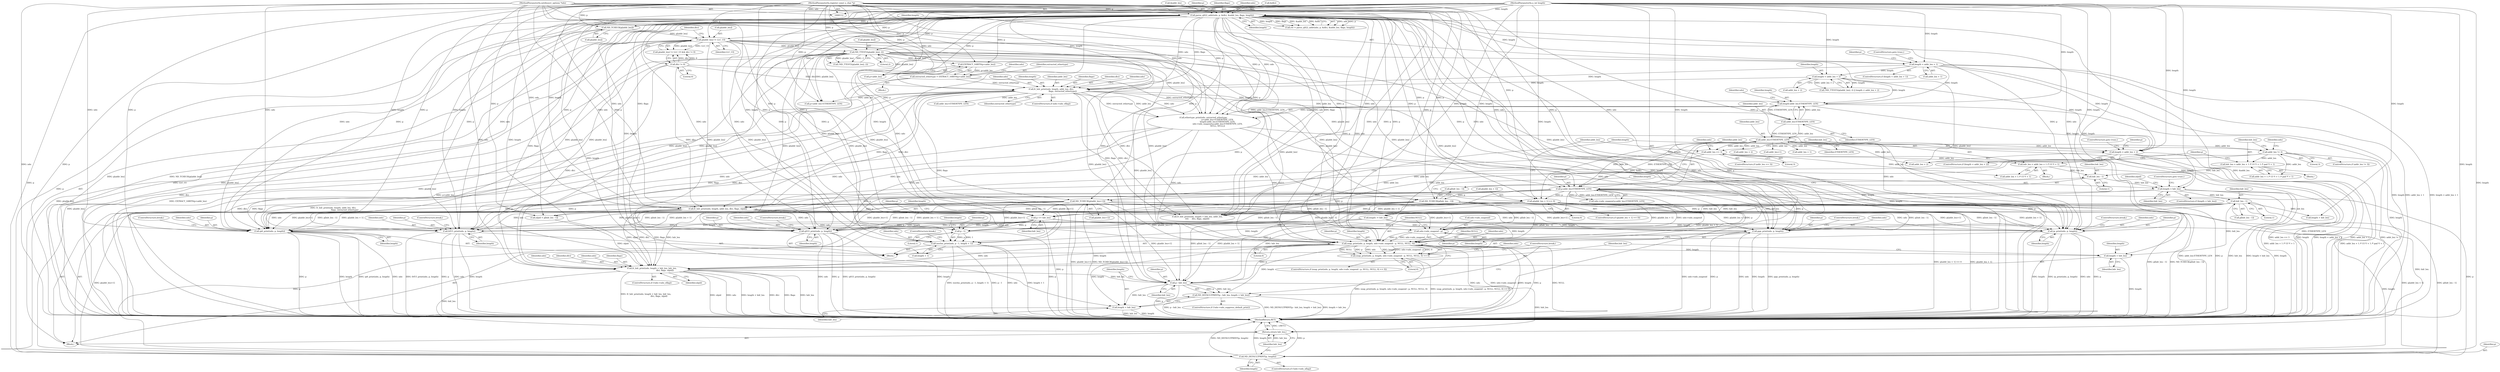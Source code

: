 digraph "0_tcpdump_1dcd10aceabbc03bf571ea32b892c522cbe923de_2@pointer" {
"1000340" [label="(Call,p += hdr_len)"];
"1000326" [label="(Call,hdr_len - 1)"];
"1000318" [label="(Call,length < hdr_len)"];
"1000262" [label="(Call,length < addr_len + 2)"];
"1000225" [label="(Call,length-addr_len-ETHERTYPE_LEN)"];
"1000208" [label="(Call,fr_hdr_print(ndo, length, addr_len, dlci,\n                                    flags, extracted_ethertype))"];
"1000126" [label="(Call,parse_q922_addr(ndo, p, &dlci, &addr_len, flags, length))"];
"1000113" [label="(MethodParameterIn,netdissect_options *ndo)"];
"1000114" [label="(MethodParameterIn,register const u_char *p)"];
"1000115" [label="(MethodParameterIn,u_int length)"];
"1000157" [label="(Call,length < addr_len + 1)"];
"1000182" [label="(Call,length < addr_len + 2)"];
"1000170" [label="(Call,dlci != 0)"];
"1000198" [label="(Call,extracted_ethertype = EXTRACT_16BITS(p+addr_len))"];
"1000200" [label="(Call,EXTRACT_16BITS(p+addr_len))"];
"1000177" [label="(Call,ND_TTEST2(p[addr_len], 2))"];
"1000165" [label="(Call,p[addr_len] != LLC_UI)"];
"1000152" [label="(Call,ND_TCHECK(p[addr_len]))"];
"1000227" [label="(Call,addr_len-ETHERTYPE_LEN)"];
"1000236" [label="(Call,addr_len-ETHERTYPE_LEN)"];
"1000314" [label="(Call,hdr_len - 1)"];
"1000285" [label="(Call,hdr_len = addr_len + 1 /* UI */ + 1 /* pad */ + 1)"];
"1000278" [label="(Call,addr_len != 3)"];
"1000304" [label="(Call,hdr_len = addr_len + 1 /* UI */ + 1)"];
"1000297" [label="(Call,addr_len == 3)"];
"1000234" [label="(Call,p-addr_len-ETHERTYPE_LEN)"];
"1000269" [label="(Call,p[addr_len + 1] == 0)"];
"1000255" [label="(Call,ND_TCHECK(p[addr_len+1]))"];
"1000311" [label="(Call,ND_TCHECK(p[hdr_len - 1]))"];
"1000350" [label="(Call,ip_print(ndo, p, length))"];
"1000356" [label="(Call,ip6_print(ndo, p, length))"];
"1000366" [label="(Call,p - 1)"];
"1000364" [label="(Call,isoclns_print(ndo, p - 1, length + 1))"];
"1000380" [label="(Call,ndo->ndo_snapend - p)"];
"1000376" [label="(Call,snap_print(ndo, p, length, ndo->ndo_snapend - p, NULL, NULL, 0))"];
"1000375" [label="(Call,snap_print(ndo, p, length, ndo->ndo_snapend - p, NULL, NULL, 0) == 0)"];
"1000395" [label="(Call,fr_hdr_print(ndo, length + hdr_len, hdr_len,\n                                         dlci, flags, nlpid))"];
"1000410" [label="(Call,p - hdr_len)"];
"1000409" [label="(Call,ND_DEFAULTPRINT(p - hdr_len, length + hdr_len))"];
"1000413" [label="(Call,length + hdr_len)"];
"1000458" [label="(Return,return hdr_len;)"];
"1000397" [label="(Call,length + hdr_len)"];
"1000418" [label="(Call,q933_print(ndo, p, length))"];
"1000424" [label="(Call,frf15_print(ndo, p, length))"];
"1000430" [label="(Call,ppp_print(ndo, p, length))"];
"1000455" [label="(Call,ND_DEFAULTPRINT(p, length))"];
"1000369" [label="(Call,length + 1)"];
"1000353" [label="(Identifier,length)"];
"1000400" [label="(Identifier,hdr_len)"];
"1000115" [label="(MethodParameterIn,u_int length)"];
"1000305" [label="(Identifier,hdr_len)"];
"1000420" [label="(Identifier,p)"];
"1000350" [label="(Call,ip_print(ndo, p, length))"];
"1000261" [label="(ControlStructure,if (length < addr_len + 2))"];
"1000458" [label="(Return,return hdr_len;)"];
"1000267" [label="(ControlStructure,goto trunc;)"];
"1000200" [label="(Call,EXTRACT_16BITS(p+addr_len))"];
"1000433" [label="(Identifier,length)"];
"1000164" [label="(Call,p[addr_len] != LLC_UI && dlci != 0)"];
"1000397" [label="(Call,length + hdr_len)"];
"1000278" [label="(Call,addr_len != 3)"];
"1000222" [label="(Call,addr_len+ETHERTYPE_LEN)"];
"1000166" [label="(Call,p[addr_len])"];
"1000354" [label="(ControlStructure,break;)"];
"1000324" [label="(Call,p[hdr_len - 1])"];
"1000432" [label="(Identifier,p)"];
"1000315" [label="(Identifier,hdr_len)"];
"1000214" [label="(Identifier,extracted_ethertype)"];
"1000457" [label="(Identifier,length)"];
"1000398" [label="(Identifier,length)"];
"1000270" [label="(Call,p[addr_len + 1])"];
"1000220" [label="(Call,p+addr_len+ETHERTYPE_LEN)"];
"1000328" [label="(Literal,1)"];
"1000176" [label="(Call,!ND_TTEST2(p[addr_len], 2))"];
"1000314" [label="(Call,hdr_len - 1)"];
"1000386" [label="(Identifier,NULL)"];
"1000322" [label="(Call,nlpid = p[hdr_len - 1])"];
"1000279" [label="(Identifier,addr_len)"];
"1000114" [label="(MethodParameterIn,register const u_char *p)"];
"1000318" [label="(Call,length < hdr_len)"];
"1000236" [label="(Call,addr_len-ETHERTYPE_LEN)"];
"1000342" [label="(Identifier,hdr_len)"];
"1000312" [label="(Call,p[hdr_len - 1])"];
"1000252" [label="(Call,addr_len + 2)"];
"1000268" [label="(ControlStructure,if (p[addr_len + 1] == 0))"];
"1000456" [label="(Identifier,p)"];
"1000341" [label="(Identifier,p)"];
"1000113" [label="(MethodParameterIn,netdissect_options *ndo)"];
"1000377" [label="(Identifier,ndo)"];
"1000129" [label="(Call,&dlci)"];
"1000404" [label="(ControlStructure,if (!ndo->ndo_suppress_default_print))"];
"1000419" [label="(Identifier,ndo)"];
"1000441" [label="(Call,fr_hdr_print(ndo, length + hdr_len, addr_len,\n\t\t\t\t     dlci, flags, nlpid))"];
"1000365" [label="(Identifier,ndo)"];
"1000390" [label="(ControlStructure,if (!ndo->ndo_eflag))"];
"1000198" [label="(Call,extracted_ethertype = EXTRACT_16BITS(p+addr_len))"];
"1000427" [label="(Identifier,length)"];
"1000197" [label="(Block,)"];
"1000421" [label="(Identifier,length)"];
"1000152" [label="(Call,ND_TCHECK(p[addr_len]))"];
"1000258" [label="(Call,addr_len+1)"];
"1000228" [label="(Identifier,addr_len)"];
"1000182" [label="(Call,length < addr_len + 2)"];
"1000272" [label="(Call,addr_len + 1)"];
"1000384" [label="(Identifier,p)"];
"1000156" [label="(ControlStructure,if (length < addr_len + 1))"];
"1000410" [label="(Call,p - hdr_len)"];
"1000212" [label="(Identifier,dlci)"];
"1000316" [label="(Literal,1)"];
"1000165" [label="(Call,p[addr_len] != LLC_UI)"];
"1000311" [label="(Call,ND_TCHECK(p[hdr_len - 1]))"];
"1000297" [label="(Call,addr_len == 3)"];
"1000455" [label="(Call,ND_DEFAULTPRINT(p, length))"];
"1000218" [label="(Identifier,ndo)"];
"1000296" [label="(ControlStructure,if (addr_len == 3))"];
"1000416" [label="(ControlStructure,break;)"];
"1000393" [label="(Identifier,ndo)"];
"1000285" [label="(Call,hdr_len = addr_len + 1 /* UI */ + 1 /* pad */ + 1)"];
"1000226" [label="(Identifier,length)"];
"1000401" [label="(Identifier,dlci)"];
"1000430" [label="(Call,ppp_print(ndo, p, length))"];
"1000372" [label="(ControlStructure,break;)"];
"1000159" [label="(Call,addr_len + 1)"];
"1000283" [label="(Identifier,ndo)"];
"1000162" [label="(ControlStructure,goto trunc;)"];
"1000225" [label="(Call,length-addr_len-ETHERTYPE_LEN)"];
"1000412" [label="(Identifier,hdr_len)"];
"1000450" [label="(ControlStructure,if (!ndo->ndo_xflag))"];
"1000422" [label="(ControlStructure,break;)"];
"1000344" [label="(Identifier,length)"];
"1000415" [label="(Identifier,hdr_len)"];
"1000175" [label="(Call,!ND_TTEST2(p[addr_len], 2) || length < addr_len + 2)"];
"1000388" [label="(Literal,0)"];
"1000295" [label="(Block,)"];
"1000409" [label="(Call,ND_DEFAULTPRINT(p - hdr_len, length + hdr_len))"];
"1000381" [label="(Call,ndo->ndo_snapend)"];
"1000262" [label="(Call,length < addr_len + 2)"];
"1000229" [label="(Identifier,ETHERTYPE_LEN)"];
"1000177" [label="(Call,ND_TTEST2(p[addr_len], 2))"];
"1000396" [label="(Identifier,ndo)"];
"1000343" [label="(Call,length -= hdr_len)"];
"1000217" [label="(Call,ethertype_print(ndo, extracted_ethertype,\n                                            p+addr_len+ETHERTYPE_LEN,\n                                            length-addr_len-ETHERTYPE_LEN,\n                                            ndo->ndo_snapend-p-addr_len-ETHERTYPE_LEN,\n                                            NULL, NULL))"];
"1000425" [label="(Identifier,ndo)"];
"1000302" [label="(Identifier,ndo)"];
"1000320" [label="(Identifier,hdr_len)"];
"1000366" [label="(Call,p - 1)"];
"1000238" [label="(Identifier,ETHERTYPE_LEN)"];
"1000370" [label="(Identifier,length)"];
"1000277" [label="(ControlStructure,if (addr_len != 3))"];
"1000157" [label="(Call,length < addr_len + 1)"];
"1000171" [label="(Identifier,dlci)"];
"1000426" [label="(Identifier,p)"];
"1000304" [label="(Call,hdr_len = addr_len + 1 /* UI */ + 1)"];
"1000131" [label="(Call,&addr_len)"];
"1000230" [label="(Call,ndo->ndo_snapend-p-addr_len-ETHERTYPE_LEN)"];
"1000169" [label="(Identifier,LLC_UI)"];
"1000276" [label="(Block,)"];
"1000227" [label="(Call,addr_len-ETHERTYPE_LEN)"];
"1000411" [label="(Identifier,p)"];
"1000313" [label="(Identifier,p)"];
"1000306" [label="(Call,addr_len + 1 /* UI */ + 1)"];
"1000134" [label="(Identifier,length)"];
"1000348" [label="(Block,)"];
"1000209" [label="(Identifier,ndo)"];
"1000201" [label="(Call,p+addr_len)"];
"1000204" [label="(ControlStructure,if (ndo->ndo_eflag))"];
"1000323" [label="(Identifier,nlpid)"];
"1000368" [label="(Literal,1)"];
"1000327" [label="(Identifier,hdr_len)"];
"1000206" [label="(Identifier,ndo)"];
"1000375" [label="(Call,snap_print(ndo, p, length, ndo->ndo_snapend - p, NULL, NULL, 0) == 0)"];
"1000359" [label="(Identifier,length)"];
"1000255" [label="(Call,ND_TCHECK(p[addr_len+1]))"];
"1000184" [label="(Call,addr_len + 2)"];
"1000360" [label="(ControlStructure,break;)"];
"1000378" [label="(Identifier,p)"];
"1000395" [label="(Call,fr_hdr_print(ndo, length + hdr_len, hdr_len,\n                                         dlci, flags, nlpid))"];
"1000403" [label="(Identifier,nlpid)"];
"1000167" [label="(Identifier,p)"];
"1000351" [label="(Identifier,ndo)"];
"1000271" [label="(Identifier,p)"];
"1000364" [label="(Call,isoclns_print(ndo, p - 1, length + 1))"];
"1000269" [label="(Call,p[addr_len + 1] == 0)"];
"1000467" [label="(MethodReturn,RET)"];
"1000385" [label="(Identifier,NULL)"];
"1000124" [label="(Call,ret = parse_q922_addr(ndo, p, &dlci, &addr_len, flags, length))"];
"1000232" [label="(Identifier,ndo)"];
"1000428" [label="(ControlStructure,break;)"];
"1000158" [label="(Identifier,length)"];
"1000210" [label="(Identifier,length)"];
"1000434" [label="(ControlStructure,break;)"];
"1000235" [label="(Identifier,p)"];
"1000321" [label="(ControlStructure,goto trunc;)"];
"1000402" [label="(Identifier,flags)"];
"1000333" [label="(Call,fr_hdr_print(ndo, length, addr_len, dlci, flags, nlpid))"];
"1000459" [label="(Identifier,hdr_len)"];
"1000199" [label="(Identifier,extracted_ethertype)"];
"1000399" [label="(Identifier,hdr_len)"];
"1000286" [label="(Identifier,hdr_len)"];
"1000319" [label="(Identifier,length)"];
"1000387" [label="(Literal,0)"];
"1000326" [label="(Call,hdr_len - 1)"];
"1000424" [label="(Call,frf15_print(ndo, p, length))"];
"1000357" [label="(Identifier,ndo)"];
"1000211" [label="(Identifier,addr_len)"];
"1000418" [label="(Call,q933_print(ndo, p, length))"];
"1000367" [label="(Identifier,p)"];
"1000352" [label="(Identifier,p)"];
"1000374" [label="(ControlStructure,if (snap_print(ndo, p, length, ndo->ndo_snapend - p, NULL, NULL, 0) == 0))"];
"1000263" [label="(Identifier,length)"];
"1000178" [label="(Call,p[addr_len])"];
"1000376" [label="(Call,snap_print(ndo, p, length, ndo->ndo_snapend - p, NULL, NULL, 0))"];
"1000298" [label="(Identifier,addr_len)"];
"1000443" [label="(Call,length + hdr_len)"];
"1000299" [label="(Literal,3)"];
"1000413" [label="(Call,length + hdr_len)"];
"1000275" [label="(Literal,0)"];
"1000116" [label="(Block,)"];
"1000280" [label="(Literal,3)"];
"1000317" [label="(ControlStructure,if (length < hdr_len))"];
"1000128" [label="(Identifier,p)"];
"1000170" [label="(Call,dlci != 0)"];
"1000133" [label="(Identifier,flags)"];
"1000379" [label="(Identifier,length)"];
"1000126" [label="(Call,parse_q922_addr(ndo, p, &dlci, &addr_len, flags, length))"];
"1000208" [label="(Call,fr_hdr_print(ndo, length, addr_len, dlci,\n                                    flags, extracted_ethertype))"];
"1000153" [label="(Call,p[addr_len])"];
"1000340" [label="(Call,p += hdr_len)"];
"1000414" [label="(Identifier,length)"];
"1000358" [label="(Identifier,p)"];
"1000183" [label="(Identifier,length)"];
"1000380" [label="(Call,ndo->ndo_snapend - p)"];
"1000234" [label="(Call,p-addr_len-ETHERTYPE_LEN)"];
"1000287" [label="(Call,addr_len + 1 /* UI */ + 1 /* pad */ + 1)"];
"1000237" [label="(Identifier,addr_len)"];
"1000407" [label="(Identifier,ndo)"];
"1000213" [label="(Identifier,flags)"];
"1000181" [label="(Literal,2)"];
"1000431" [label="(Identifier,ndo)"];
"1000264" [label="(Call,addr_len + 2)"];
"1000256" [label="(Call,p[addr_len+1])"];
"1000356" [label="(Call,ip6_print(ndo, p, length))"];
"1000127" [label="(Identifier,ndo)"];
"1000172" [label="(Literal,0)"];
"1000340" -> "1000116"  [label="AST: "];
"1000340" -> "1000342"  [label="CFG: "];
"1000341" -> "1000340"  [label="AST: "];
"1000342" -> "1000340"  [label="AST: "];
"1000344" -> "1000340"  [label="CFG: "];
"1000340" -> "1000467"  [label="DDG: p"];
"1000326" -> "1000340"  [label="DDG: hdr_len"];
"1000177" -> "1000340"  [label="DDG: p[addr_len]"];
"1000234" -> "1000340"  [label="DDG: p"];
"1000165" -> "1000340"  [label="DDG: p[addr_len]"];
"1000269" -> "1000340"  [label="DDG: p[addr_len + 1]"];
"1000126" -> "1000340"  [label="DDG: p"];
"1000255" -> "1000340"  [label="DDG: p[addr_len+1]"];
"1000114" -> "1000340"  [label="DDG: p"];
"1000311" -> "1000340"  [label="DDG: p[hdr_len - 1]"];
"1000340" -> "1000350"  [label="DDG: p"];
"1000340" -> "1000356"  [label="DDG: p"];
"1000340" -> "1000366"  [label="DDG: p"];
"1000340" -> "1000380"  [label="DDG: p"];
"1000340" -> "1000418"  [label="DDG: p"];
"1000340" -> "1000424"  [label="DDG: p"];
"1000340" -> "1000430"  [label="DDG: p"];
"1000340" -> "1000455"  [label="DDG: p"];
"1000326" -> "1000324"  [label="AST: "];
"1000326" -> "1000328"  [label="CFG: "];
"1000327" -> "1000326"  [label="AST: "];
"1000328" -> "1000326"  [label="AST: "];
"1000324" -> "1000326"  [label="CFG: "];
"1000318" -> "1000326"  [label="DDG: hdr_len"];
"1000326" -> "1000343"  [label="DDG: hdr_len"];
"1000326" -> "1000395"  [label="DDG: hdr_len"];
"1000326" -> "1000397"  [label="DDG: hdr_len"];
"1000326" -> "1000410"  [label="DDG: hdr_len"];
"1000326" -> "1000441"  [label="DDG: hdr_len"];
"1000326" -> "1000443"  [label="DDG: hdr_len"];
"1000326" -> "1000458"  [label="DDG: hdr_len"];
"1000318" -> "1000317"  [label="AST: "];
"1000318" -> "1000320"  [label="CFG: "];
"1000319" -> "1000318"  [label="AST: "];
"1000320" -> "1000318"  [label="AST: "];
"1000321" -> "1000318"  [label="CFG: "];
"1000323" -> "1000318"  [label="CFG: "];
"1000318" -> "1000467"  [label="DDG: length < hdr_len"];
"1000318" -> "1000467"  [label="DDG: length"];
"1000318" -> "1000467"  [label="DDG: hdr_len"];
"1000262" -> "1000318"  [label="DDG: length"];
"1000115" -> "1000318"  [label="DDG: length"];
"1000314" -> "1000318"  [label="DDG: hdr_len"];
"1000318" -> "1000333"  [label="DDG: length"];
"1000318" -> "1000343"  [label="DDG: length"];
"1000262" -> "1000261"  [label="AST: "];
"1000262" -> "1000264"  [label="CFG: "];
"1000263" -> "1000262"  [label="AST: "];
"1000264" -> "1000262"  [label="AST: "];
"1000267" -> "1000262"  [label="CFG: "];
"1000271" -> "1000262"  [label="CFG: "];
"1000262" -> "1000467"  [label="DDG: addr_len + 2"];
"1000262" -> "1000467"  [label="DDG: length"];
"1000262" -> "1000467"  [label="DDG: length < addr_len + 2"];
"1000225" -> "1000262"  [label="DDG: length"];
"1000157" -> "1000262"  [label="DDG: length"];
"1000182" -> "1000262"  [label="DDG: length"];
"1000115" -> "1000262"  [label="DDG: length"];
"1000236" -> "1000262"  [label="DDG: addr_len"];
"1000225" -> "1000217"  [label="AST: "];
"1000225" -> "1000227"  [label="CFG: "];
"1000226" -> "1000225"  [label="AST: "];
"1000227" -> "1000225"  [label="AST: "];
"1000232" -> "1000225"  [label="CFG: "];
"1000225" -> "1000467"  [label="DDG: length"];
"1000225" -> "1000217"  [label="DDG: length"];
"1000225" -> "1000217"  [label="DDG: addr_len-ETHERTYPE_LEN"];
"1000208" -> "1000225"  [label="DDG: length"];
"1000157" -> "1000225"  [label="DDG: length"];
"1000182" -> "1000225"  [label="DDG: length"];
"1000115" -> "1000225"  [label="DDG: length"];
"1000227" -> "1000225"  [label="DDG: addr_len"];
"1000227" -> "1000225"  [label="DDG: ETHERTYPE_LEN"];
"1000208" -> "1000204"  [label="AST: "];
"1000208" -> "1000214"  [label="CFG: "];
"1000209" -> "1000208"  [label="AST: "];
"1000210" -> "1000208"  [label="AST: "];
"1000211" -> "1000208"  [label="AST: "];
"1000212" -> "1000208"  [label="AST: "];
"1000213" -> "1000208"  [label="AST: "];
"1000214" -> "1000208"  [label="AST: "];
"1000218" -> "1000208"  [label="CFG: "];
"1000208" -> "1000467"  [label="DDG: fr_hdr_print(ndo, length, addr_len, dlci,\n                                    flags, extracted_ethertype)"];
"1000208" -> "1000467"  [label="DDG: dlci"];
"1000208" -> "1000467"  [label="DDG: flags"];
"1000126" -> "1000208"  [label="DDG: ndo"];
"1000126" -> "1000208"  [label="DDG: flags"];
"1000113" -> "1000208"  [label="DDG: ndo"];
"1000157" -> "1000208"  [label="DDG: length"];
"1000182" -> "1000208"  [label="DDG: length"];
"1000115" -> "1000208"  [label="DDG: length"];
"1000170" -> "1000208"  [label="DDG: dlci"];
"1000198" -> "1000208"  [label="DDG: extracted_ethertype"];
"1000208" -> "1000217"  [label="DDG: ndo"];
"1000208" -> "1000217"  [label="DDG: extracted_ethertype"];
"1000208" -> "1000217"  [label="DDG: addr_len"];
"1000208" -> "1000220"  [label="DDG: addr_len"];
"1000208" -> "1000222"  [label="DDG: addr_len"];
"1000208" -> "1000227"  [label="DDG: addr_len"];
"1000208" -> "1000333"  [label="DDG: dlci"];
"1000208" -> "1000333"  [label="DDG: flags"];
"1000208" -> "1000395"  [label="DDG: dlci"];
"1000208" -> "1000395"  [label="DDG: flags"];
"1000208" -> "1000441"  [label="DDG: dlci"];
"1000208" -> "1000441"  [label="DDG: flags"];
"1000126" -> "1000124"  [label="AST: "];
"1000126" -> "1000134"  [label="CFG: "];
"1000127" -> "1000126"  [label="AST: "];
"1000128" -> "1000126"  [label="AST: "];
"1000129" -> "1000126"  [label="AST: "];
"1000131" -> "1000126"  [label="AST: "];
"1000133" -> "1000126"  [label="AST: "];
"1000134" -> "1000126"  [label="AST: "];
"1000124" -> "1000126"  [label="CFG: "];
"1000126" -> "1000467"  [label="DDG: &dlci"];
"1000126" -> "1000467"  [label="DDG: length"];
"1000126" -> "1000467"  [label="DDG: ndo"];
"1000126" -> "1000467"  [label="DDG: flags"];
"1000126" -> "1000467"  [label="DDG: p"];
"1000126" -> "1000467"  [label="DDG: &addr_len"];
"1000126" -> "1000124"  [label="DDG: ndo"];
"1000126" -> "1000124"  [label="DDG: p"];
"1000126" -> "1000124"  [label="DDG: length"];
"1000126" -> "1000124"  [label="DDG: flags"];
"1000126" -> "1000124"  [label="DDG: &addr_len"];
"1000126" -> "1000124"  [label="DDG: &dlci"];
"1000113" -> "1000126"  [label="DDG: ndo"];
"1000114" -> "1000126"  [label="DDG: p"];
"1000115" -> "1000126"  [label="DDG: length"];
"1000126" -> "1000152"  [label="DDG: p"];
"1000126" -> "1000157"  [label="DDG: length"];
"1000126" -> "1000165"  [label="DDG: p"];
"1000126" -> "1000177"  [label="DDG: p"];
"1000126" -> "1000200"  [label="DDG: p"];
"1000126" -> "1000201"  [label="DDG: p"];
"1000126" -> "1000217"  [label="DDG: ndo"];
"1000126" -> "1000217"  [label="DDG: p"];
"1000126" -> "1000220"  [label="DDG: p"];
"1000126" -> "1000234"  [label="DDG: p"];
"1000126" -> "1000255"  [label="DDG: p"];
"1000126" -> "1000269"  [label="DDG: p"];
"1000126" -> "1000311"  [label="DDG: p"];
"1000126" -> "1000322"  [label="DDG: p"];
"1000126" -> "1000333"  [label="DDG: ndo"];
"1000126" -> "1000333"  [label="DDG: flags"];
"1000126" -> "1000350"  [label="DDG: ndo"];
"1000126" -> "1000350"  [label="DDG: p"];
"1000126" -> "1000356"  [label="DDG: ndo"];
"1000126" -> "1000356"  [label="DDG: p"];
"1000126" -> "1000364"  [label="DDG: ndo"];
"1000126" -> "1000366"  [label="DDG: p"];
"1000126" -> "1000376"  [label="DDG: ndo"];
"1000126" -> "1000376"  [label="DDG: p"];
"1000126" -> "1000380"  [label="DDG: p"];
"1000126" -> "1000395"  [label="DDG: flags"];
"1000126" -> "1000410"  [label="DDG: p"];
"1000126" -> "1000418"  [label="DDG: ndo"];
"1000126" -> "1000418"  [label="DDG: p"];
"1000126" -> "1000424"  [label="DDG: ndo"];
"1000126" -> "1000424"  [label="DDG: p"];
"1000126" -> "1000430"  [label="DDG: ndo"];
"1000126" -> "1000430"  [label="DDG: p"];
"1000126" -> "1000441"  [label="DDG: ndo"];
"1000126" -> "1000441"  [label="DDG: flags"];
"1000126" -> "1000455"  [label="DDG: p"];
"1000113" -> "1000112"  [label="AST: "];
"1000113" -> "1000467"  [label="DDG: ndo"];
"1000113" -> "1000217"  [label="DDG: ndo"];
"1000113" -> "1000333"  [label="DDG: ndo"];
"1000113" -> "1000350"  [label="DDG: ndo"];
"1000113" -> "1000356"  [label="DDG: ndo"];
"1000113" -> "1000364"  [label="DDG: ndo"];
"1000113" -> "1000376"  [label="DDG: ndo"];
"1000113" -> "1000395"  [label="DDG: ndo"];
"1000113" -> "1000418"  [label="DDG: ndo"];
"1000113" -> "1000424"  [label="DDG: ndo"];
"1000113" -> "1000430"  [label="DDG: ndo"];
"1000113" -> "1000441"  [label="DDG: ndo"];
"1000114" -> "1000112"  [label="AST: "];
"1000114" -> "1000467"  [label="DDG: p"];
"1000114" -> "1000152"  [label="DDG: p"];
"1000114" -> "1000165"  [label="DDG: p"];
"1000114" -> "1000177"  [label="DDG: p"];
"1000114" -> "1000200"  [label="DDG: p"];
"1000114" -> "1000201"  [label="DDG: p"];
"1000114" -> "1000217"  [label="DDG: p"];
"1000114" -> "1000220"  [label="DDG: p"];
"1000114" -> "1000234"  [label="DDG: p"];
"1000114" -> "1000255"  [label="DDG: p"];
"1000114" -> "1000269"  [label="DDG: p"];
"1000114" -> "1000311"  [label="DDG: p"];
"1000114" -> "1000322"  [label="DDG: p"];
"1000114" -> "1000350"  [label="DDG: p"];
"1000114" -> "1000356"  [label="DDG: p"];
"1000114" -> "1000366"  [label="DDG: p"];
"1000114" -> "1000376"  [label="DDG: p"];
"1000114" -> "1000380"  [label="DDG: p"];
"1000114" -> "1000410"  [label="DDG: p"];
"1000114" -> "1000418"  [label="DDG: p"];
"1000114" -> "1000424"  [label="DDG: p"];
"1000114" -> "1000430"  [label="DDG: p"];
"1000114" -> "1000455"  [label="DDG: p"];
"1000115" -> "1000112"  [label="AST: "];
"1000115" -> "1000467"  [label="DDG: length"];
"1000115" -> "1000157"  [label="DDG: length"];
"1000115" -> "1000182"  [label="DDG: length"];
"1000115" -> "1000333"  [label="DDG: length"];
"1000115" -> "1000343"  [label="DDG: length"];
"1000115" -> "1000350"  [label="DDG: length"];
"1000115" -> "1000356"  [label="DDG: length"];
"1000115" -> "1000364"  [label="DDG: length"];
"1000115" -> "1000369"  [label="DDG: length"];
"1000115" -> "1000376"  [label="DDG: length"];
"1000115" -> "1000395"  [label="DDG: length"];
"1000115" -> "1000397"  [label="DDG: length"];
"1000115" -> "1000409"  [label="DDG: length"];
"1000115" -> "1000413"  [label="DDG: length"];
"1000115" -> "1000418"  [label="DDG: length"];
"1000115" -> "1000424"  [label="DDG: length"];
"1000115" -> "1000430"  [label="DDG: length"];
"1000115" -> "1000441"  [label="DDG: length"];
"1000115" -> "1000443"  [label="DDG: length"];
"1000115" -> "1000455"  [label="DDG: length"];
"1000157" -> "1000156"  [label="AST: "];
"1000157" -> "1000159"  [label="CFG: "];
"1000158" -> "1000157"  [label="AST: "];
"1000159" -> "1000157"  [label="AST: "];
"1000162" -> "1000157"  [label="CFG: "];
"1000167" -> "1000157"  [label="CFG: "];
"1000157" -> "1000467"  [label="DDG: addr_len + 1"];
"1000157" -> "1000467"  [label="DDG: length < addr_len + 1"];
"1000157" -> "1000467"  [label="DDG: length"];
"1000157" -> "1000182"  [label="DDG: length"];
"1000182" -> "1000175"  [label="AST: "];
"1000182" -> "1000184"  [label="CFG: "];
"1000183" -> "1000182"  [label="AST: "];
"1000184" -> "1000182"  [label="AST: "];
"1000175" -> "1000182"  [label="CFG: "];
"1000182" -> "1000175"  [label="DDG: length"];
"1000182" -> "1000175"  [label="DDG: addr_len + 2"];
"1000170" -> "1000164"  [label="AST: "];
"1000170" -> "1000172"  [label="CFG: "];
"1000171" -> "1000170"  [label="AST: "];
"1000172" -> "1000170"  [label="AST: "];
"1000164" -> "1000170"  [label="CFG: "];
"1000170" -> "1000467"  [label="DDG: dlci"];
"1000170" -> "1000164"  [label="DDG: dlci"];
"1000170" -> "1000164"  [label="DDG: 0"];
"1000170" -> "1000333"  [label="DDG: dlci"];
"1000170" -> "1000395"  [label="DDG: dlci"];
"1000170" -> "1000441"  [label="DDG: dlci"];
"1000198" -> "1000197"  [label="AST: "];
"1000198" -> "1000200"  [label="CFG: "];
"1000199" -> "1000198"  [label="AST: "];
"1000200" -> "1000198"  [label="AST: "];
"1000206" -> "1000198"  [label="CFG: "];
"1000198" -> "1000467"  [label="DDG: EXTRACT_16BITS(p+addr_len)"];
"1000200" -> "1000198"  [label="DDG: p+addr_len"];
"1000198" -> "1000217"  [label="DDG: extracted_ethertype"];
"1000200" -> "1000201"  [label="CFG: "];
"1000201" -> "1000200"  [label="AST: "];
"1000200" -> "1000467"  [label="DDG: p+addr_len"];
"1000177" -> "1000200"  [label="DDG: p[addr_len]"];
"1000177" -> "1000176"  [label="AST: "];
"1000177" -> "1000181"  [label="CFG: "];
"1000178" -> "1000177"  [label="AST: "];
"1000181" -> "1000177"  [label="AST: "];
"1000176" -> "1000177"  [label="CFG: "];
"1000177" -> "1000467"  [label="DDG: p[addr_len]"];
"1000177" -> "1000176"  [label="DDG: p[addr_len]"];
"1000177" -> "1000176"  [label="DDG: 2"];
"1000165" -> "1000177"  [label="DDG: p[addr_len]"];
"1000177" -> "1000201"  [label="DDG: p[addr_len]"];
"1000177" -> "1000217"  [label="DDG: p[addr_len]"];
"1000177" -> "1000220"  [label="DDG: p[addr_len]"];
"1000177" -> "1000234"  [label="DDG: p[addr_len]"];
"1000177" -> "1000350"  [label="DDG: p[addr_len]"];
"1000177" -> "1000356"  [label="DDG: p[addr_len]"];
"1000177" -> "1000366"  [label="DDG: p[addr_len]"];
"1000177" -> "1000376"  [label="DDG: p[addr_len]"];
"1000177" -> "1000380"  [label="DDG: p[addr_len]"];
"1000177" -> "1000410"  [label="DDG: p[addr_len]"];
"1000177" -> "1000418"  [label="DDG: p[addr_len]"];
"1000177" -> "1000424"  [label="DDG: p[addr_len]"];
"1000177" -> "1000430"  [label="DDG: p[addr_len]"];
"1000177" -> "1000455"  [label="DDG: p[addr_len]"];
"1000165" -> "1000164"  [label="AST: "];
"1000165" -> "1000169"  [label="CFG: "];
"1000166" -> "1000165"  [label="AST: "];
"1000169" -> "1000165"  [label="AST: "];
"1000171" -> "1000165"  [label="CFG: "];
"1000164" -> "1000165"  [label="CFG: "];
"1000165" -> "1000467"  [label="DDG: LLC_UI"];
"1000165" -> "1000467"  [label="DDG: p[addr_len]"];
"1000165" -> "1000164"  [label="DDG: p[addr_len]"];
"1000165" -> "1000164"  [label="DDG: LLC_UI"];
"1000152" -> "1000165"  [label="DDG: p[addr_len]"];
"1000165" -> "1000350"  [label="DDG: p[addr_len]"];
"1000165" -> "1000356"  [label="DDG: p[addr_len]"];
"1000165" -> "1000366"  [label="DDG: p[addr_len]"];
"1000165" -> "1000376"  [label="DDG: p[addr_len]"];
"1000165" -> "1000380"  [label="DDG: p[addr_len]"];
"1000165" -> "1000410"  [label="DDG: p[addr_len]"];
"1000165" -> "1000418"  [label="DDG: p[addr_len]"];
"1000165" -> "1000424"  [label="DDG: p[addr_len]"];
"1000165" -> "1000430"  [label="DDG: p[addr_len]"];
"1000165" -> "1000455"  [label="DDG: p[addr_len]"];
"1000152" -> "1000116"  [label="AST: "];
"1000152" -> "1000153"  [label="CFG: "];
"1000153" -> "1000152"  [label="AST: "];
"1000158" -> "1000152"  [label="CFG: "];
"1000152" -> "1000467"  [label="DDG: ND_TCHECK(p[addr_len])"];
"1000152" -> "1000467"  [label="DDG: p[addr_len]"];
"1000227" -> "1000229"  [label="CFG: "];
"1000228" -> "1000227"  [label="AST: "];
"1000229" -> "1000227"  [label="AST: "];
"1000227" -> "1000236"  [label="DDG: addr_len"];
"1000227" -> "1000236"  [label="DDG: ETHERTYPE_LEN"];
"1000236" -> "1000234"  [label="AST: "];
"1000236" -> "1000238"  [label="CFG: "];
"1000237" -> "1000236"  [label="AST: "];
"1000238" -> "1000236"  [label="AST: "];
"1000234" -> "1000236"  [label="CFG: "];
"1000236" -> "1000467"  [label="DDG: ETHERTYPE_LEN"];
"1000236" -> "1000234"  [label="DDG: addr_len"];
"1000236" -> "1000234"  [label="DDG: ETHERTYPE_LEN"];
"1000236" -> "1000252"  [label="DDG: addr_len"];
"1000236" -> "1000258"  [label="DDG: addr_len"];
"1000236" -> "1000264"  [label="DDG: addr_len"];
"1000236" -> "1000272"  [label="DDG: addr_len"];
"1000236" -> "1000278"  [label="DDG: addr_len"];
"1000236" -> "1000297"  [label="DDG: addr_len"];
"1000314" -> "1000312"  [label="AST: "];
"1000314" -> "1000316"  [label="CFG: "];
"1000315" -> "1000314"  [label="AST: "];
"1000316" -> "1000314"  [label="AST: "];
"1000312" -> "1000314"  [label="CFG: "];
"1000285" -> "1000314"  [label="DDG: hdr_len"];
"1000304" -> "1000314"  [label="DDG: hdr_len"];
"1000285" -> "1000276"  [label="AST: "];
"1000285" -> "1000287"  [label="CFG: "];
"1000286" -> "1000285"  [label="AST: "];
"1000287" -> "1000285"  [label="AST: "];
"1000313" -> "1000285"  [label="CFG: "];
"1000285" -> "1000467"  [label="DDG: addr_len + 1 /* UI */ + 1 /* pad */ + 1"];
"1000278" -> "1000285"  [label="DDG: addr_len"];
"1000278" -> "1000277"  [label="AST: "];
"1000278" -> "1000280"  [label="CFG: "];
"1000279" -> "1000278"  [label="AST: "];
"1000280" -> "1000278"  [label="AST: "];
"1000283" -> "1000278"  [label="CFG: "];
"1000286" -> "1000278"  [label="CFG: "];
"1000278" -> "1000467"  [label="DDG: addr_len != 3"];
"1000278" -> "1000287"  [label="DDG: addr_len"];
"1000278" -> "1000333"  [label="DDG: addr_len"];
"1000278" -> "1000441"  [label="DDG: addr_len"];
"1000304" -> "1000295"  [label="AST: "];
"1000304" -> "1000306"  [label="CFG: "];
"1000305" -> "1000304"  [label="AST: "];
"1000306" -> "1000304"  [label="AST: "];
"1000313" -> "1000304"  [label="CFG: "];
"1000304" -> "1000467"  [label="DDG: addr_len + 1 /* UI */ + 1"];
"1000297" -> "1000304"  [label="DDG: addr_len"];
"1000297" -> "1000296"  [label="AST: "];
"1000297" -> "1000299"  [label="CFG: "];
"1000298" -> "1000297"  [label="AST: "];
"1000299" -> "1000297"  [label="AST: "];
"1000302" -> "1000297"  [label="CFG: "];
"1000305" -> "1000297"  [label="CFG: "];
"1000297" -> "1000467"  [label="DDG: addr_len == 3"];
"1000297" -> "1000306"  [label="DDG: addr_len"];
"1000297" -> "1000333"  [label="DDG: addr_len"];
"1000297" -> "1000441"  [label="DDG: addr_len"];
"1000234" -> "1000230"  [label="AST: "];
"1000235" -> "1000234"  [label="AST: "];
"1000230" -> "1000234"  [label="CFG: "];
"1000234" -> "1000467"  [label="DDG: addr_len-ETHERTYPE_LEN"];
"1000234" -> "1000467"  [label="DDG: p"];
"1000234" -> "1000230"  [label="DDG: p"];
"1000234" -> "1000230"  [label="DDG: addr_len-ETHERTYPE_LEN"];
"1000234" -> "1000255"  [label="DDG: p"];
"1000234" -> "1000269"  [label="DDG: p"];
"1000234" -> "1000311"  [label="DDG: p"];
"1000234" -> "1000322"  [label="DDG: p"];
"1000234" -> "1000350"  [label="DDG: p"];
"1000234" -> "1000356"  [label="DDG: p"];
"1000234" -> "1000366"  [label="DDG: p"];
"1000234" -> "1000376"  [label="DDG: p"];
"1000234" -> "1000380"  [label="DDG: p"];
"1000234" -> "1000410"  [label="DDG: p"];
"1000234" -> "1000418"  [label="DDG: p"];
"1000234" -> "1000424"  [label="DDG: p"];
"1000234" -> "1000430"  [label="DDG: p"];
"1000234" -> "1000455"  [label="DDG: p"];
"1000269" -> "1000268"  [label="AST: "];
"1000269" -> "1000275"  [label="CFG: "];
"1000270" -> "1000269"  [label="AST: "];
"1000275" -> "1000269"  [label="AST: "];
"1000279" -> "1000269"  [label="CFG: "];
"1000298" -> "1000269"  [label="CFG: "];
"1000269" -> "1000467"  [label="DDG: p[addr_len + 1] == 0"];
"1000269" -> "1000467"  [label="DDG: p[addr_len + 1]"];
"1000269" -> "1000350"  [label="DDG: p[addr_len + 1]"];
"1000269" -> "1000356"  [label="DDG: p[addr_len + 1]"];
"1000269" -> "1000366"  [label="DDG: p[addr_len + 1]"];
"1000269" -> "1000376"  [label="DDG: p[addr_len + 1]"];
"1000269" -> "1000380"  [label="DDG: p[addr_len + 1]"];
"1000269" -> "1000410"  [label="DDG: p[addr_len + 1]"];
"1000269" -> "1000418"  [label="DDG: p[addr_len + 1]"];
"1000269" -> "1000424"  [label="DDG: p[addr_len + 1]"];
"1000269" -> "1000430"  [label="DDG: p[addr_len + 1]"];
"1000269" -> "1000455"  [label="DDG: p[addr_len + 1]"];
"1000255" -> "1000116"  [label="AST: "];
"1000255" -> "1000256"  [label="CFG: "];
"1000256" -> "1000255"  [label="AST: "];
"1000263" -> "1000255"  [label="CFG: "];
"1000255" -> "1000467"  [label="DDG: ND_TCHECK(p[addr_len+1])"];
"1000255" -> "1000467"  [label="DDG: p[addr_len+1]"];
"1000255" -> "1000350"  [label="DDG: p[addr_len+1]"];
"1000255" -> "1000356"  [label="DDG: p[addr_len+1]"];
"1000255" -> "1000366"  [label="DDG: p[addr_len+1]"];
"1000255" -> "1000376"  [label="DDG: p[addr_len+1]"];
"1000255" -> "1000380"  [label="DDG: p[addr_len+1]"];
"1000255" -> "1000410"  [label="DDG: p[addr_len+1]"];
"1000255" -> "1000418"  [label="DDG: p[addr_len+1]"];
"1000255" -> "1000424"  [label="DDG: p[addr_len+1]"];
"1000255" -> "1000430"  [label="DDG: p[addr_len+1]"];
"1000255" -> "1000455"  [label="DDG: p[addr_len+1]"];
"1000311" -> "1000116"  [label="AST: "];
"1000311" -> "1000312"  [label="CFG: "];
"1000312" -> "1000311"  [label="AST: "];
"1000319" -> "1000311"  [label="CFG: "];
"1000311" -> "1000467"  [label="DDG: p[hdr_len - 1]"];
"1000311" -> "1000467"  [label="DDG: ND_TCHECK(p[hdr_len - 1])"];
"1000311" -> "1000322"  [label="DDG: p[hdr_len - 1]"];
"1000311" -> "1000350"  [label="DDG: p[hdr_len - 1]"];
"1000311" -> "1000356"  [label="DDG: p[hdr_len - 1]"];
"1000311" -> "1000366"  [label="DDG: p[hdr_len - 1]"];
"1000311" -> "1000376"  [label="DDG: p[hdr_len - 1]"];
"1000311" -> "1000380"  [label="DDG: p[hdr_len - 1]"];
"1000311" -> "1000410"  [label="DDG: p[hdr_len - 1]"];
"1000311" -> "1000418"  [label="DDG: p[hdr_len - 1]"];
"1000311" -> "1000424"  [label="DDG: p[hdr_len - 1]"];
"1000311" -> "1000430"  [label="DDG: p[hdr_len - 1]"];
"1000311" -> "1000455"  [label="DDG: p[hdr_len - 1]"];
"1000350" -> "1000348"  [label="AST: "];
"1000350" -> "1000353"  [label="CFG: "];
"1000351" -> "1000350"  [label="AST: "];
"1000352" -> "1000350"  [label="AST: "];
"1000353" -> "1000350"  [label="AST: "];
"1000354" -> "1000350"  [label="CFG: "];
"1000350" -> "1000467"  [label="DDG: ndo"];
"1000350" -> "1000467"  [label="DDG: length"];
"1000350" -> "1000467"  [label="DDG: ip_print(ndo, p, length)"];
"1000350" -> "1000467"  [label="DDG: p"];
"1000333" -> "1000350"  [label="DDG: ndo"];
"1000217" -> "1000350"  [label="DDG: ndo"];
"1000343" -> "1000350"  [label="DDG: length"];
"1000356" -> "1000348"  [label="AST: "];
"1000356" -> "1000359"  [label="CFG: "];
"1000357" -> "1000356"  [label="AST: "];
"1000358" -> "1000356"  [label="AST: "];
"1000359" -> "1000356"  [label="AST: "];
"1000360" -> "1000356"  [label="CFG: "];
"1000356" -> "1000467"  [label="DDG: ip6_print(ndo, p, length)"];
"1000356" -> "1000467"  [label="DDG: ndo"];
"1000356" -> "1000467"  [label="DDG: p"];
"1000356" -> "1000467"  [label="DDG: length"];
"1000333" -> "1000356"  [label="DDG: ndo"];
"1000217" -> "1000356"  [label="DDG: ndo"];
"1000343" -> "1000356"  [label="DDG: length"];
"1000366" -> "1000364"  [label="AST: "];
"1000366" -> "1000368"  [label="CFG: "];
"1000367" -> "1000366"  [label="AST: "];
"1000368" -> "1000366"  [label="AST: "];
"1000370" -> "1000366"  [label="CFG: "];
"1000366" -> "1000467"  [label="DDG: p"];
"1000366" -> "1000364"  [label="DDG: p"];
"1000366" -> "1000364"  [label="DDG: 1"];
"1000364" -> "1000348"  [label="AST: "];
"1000364" -> "1000369"  [label="CFG: "];
"1000365" -> "1000364"  [label="AST: "];
"1000369" -> "1000364"  [label="AST: "];
"1000372" -> "1000364"  [label="CFG: "];
"1000364" -> "1000467"  [label="DDG: ndo"];
"1000364" -> "1000467"  [label="DDG: length + 1"];
"1000364" -> "1000467"  [label="DDG: isoclns_print(ndo, p - 1, length + 1)"];
"1000364" -> "1000467"  [label="DDG: p - 1"];
"1000333" -> "1000364"  [label="DDG: ndo"];
"1000217" -> "1000364"  [label="DDG: ndo"];
"1000343" -> "1000364"  [label="DDG: length"];
"1000380" -> "1000376"  [label="AST: "];
"1000380" -> "1000384"  [label="CFG: "];
"1000381" -> "1000380"  [label="AST: "];
"1000384" -> "1000380"  [label="AST: "];
"1000385" -> "1000380"  [label="CFG: "];
"1000380" -> "1000467"  [label="DDG: ndo->ndo_snapend"];
"1000380" -> "1000376"  [label="DDG: p"];
"1000380" -> "1000376"  [label="DDG: ndo->ndo_snapend"];
"1000230" -> "1000380"  [label="DDG: ndo->ndo_snapend"];
"1000376" -> "1000375"  [label="AST: "];
"1000376" -> "1000387"  [label="CFG: "];
"1000377" -> "1000376"  [label="AST: "];
"1000378" -> "1000376"  [label="AST: "];
"1000379" -> "1000376"  [label="AST: "];
"1000385" -> "1000376"  [label="AST: "];
"1000386" -> "1000376"  [label="AST: "];
"1000387" -> "1000376"  [label="AST: "];
"1000388" -> "1000376"  [label="CFG: "];
"1000376" -> "1000467"  [label="DDG: ndo"];
"1000376" -> "1000467"  [label="DDG: ndo->ndo_snapend - p"];
"1000376" -> "1000467"  [label="DDG: length"];
"1000376" -> "1000467"  [label="DDG: p"];
"1000376" -> "1000467"  [label="DDG: NULL"];
"1000376" -> "1000375"  [label="DDG: NULL"];
"1000376" -> "1000375"  [label="DDG: p"];
"1000376" -> "1000375"  [label="DDG: ndo"];
"1000376" -> "1000375"  [label="DDG: length"];
"1000376" -> "1000375"  [label="DDG: ndo->ndo_snapend - p"];
"1000376" -> "1000375"  [label="DDG: 0"];
"1000333" -> "1000376"  [label="DDG: ndo"];
"1000217" -> "1000376"  [label="DDG: ndo"];
"1000217" -> "1000376"  [label="DDG: NULL"];
"1000343" -> "1000376"  [label="DDG: length"];
"1000376" -> "1000395"  [label="DDG: ndo"];
"1000376" -> "1000395"  [label="DDG: length"];
"1000376" -> "1000397"  [label="DDG: length"];
"1000376" -> "1000410"  [label="DDG: p"];
"1000376" -> "1000409"  [label="DDG: length"];
"1000376" -> "1000413"  [label="DDG: length"];
"1000375" -> "1000374"  [label="AST: "];
"1000375" -> "1000388"  [label="CFG: "];
"1000388" -> "1000375"  [label="AST: "];
"1000393" -> "1000375"  [label="CFG: "];
"1000416" -> "1000375"  [label="CFG: "];
"1000375" -> "1000467"  [label="DDG: snap_print(ndo, p, length, ndo->ndo_snapend - p, NULL, NULL, 0)"];
"1000375" -> "1000467"  [label="DDG: snap_print(ndo, p, length, ndo->ndo_snapend - p, NULL, NULL, 0) == 0"];
"1000395" -> "1000390"  [label="AST: "];
"1000395" -> "1000403"  [label="CFG: "];
"1000396" -> "1000395"  [label="AST: "];
"1000397" -> "1000395"  [label="AST: "];
"1000400" -> "1000395"  [label="AST: "];
"1000401" -> "1000395"  [label="AST: "];
"1000402" -> "1000395"  [label="AST: "];
"1000403" -> "1000395"  [label="AST: "];
"1000407" -> "1000395"  [label="CFG: "];
"1000395" -> "1000467"  [label="DDG: nlpid"];
"1000395" -> "1000467"  [label="DDG: ndo"];
"1000395" -> "1000467"  [label="DDG: length + hdr_len"];
"1000395" -> "1000467"  [label="DDG: dlci"];
"1000395" -> "1000467"  [label="DDG: flags"];
"1000395" -> "1000467"  [label="DDG: hdr_len"];
"1000395" -> "1000467"  [label="DDG: fr_hdr_print(ndo, length + hdr_len, hdr_len,\n                                         dlci, flags, nlpid)"];
"1000333" -> "1000395"  [label="DDG: dlci"];
"1000333" -> "1000395"  [label="DDG: flags"];
"1000333" -> "1000395"  [label="DDG: nlpid"];
"1000322" -> "1000395"  [label="DDG: nlpid"];
"1000395" -> "1000410"  [label="DDG: hdr_len"];
"1000395" -> "1000458"  [label="DDG: hdr_len"];
"1000410" -> "1000409"  [label="AST: "];
"1000410" -> "1000412"  [label="CFG: "];
"1000411" -> "1000410"  [label="AST: "];
"1000412" -> "1000410"  [label="AST: "];
"1000414" -> "1000410"  [label="CFG: "];
"1000410" -> "1000467"  [label="DDG: p"];
"1000410" -> "1000409"  [label="DDG: p"];
"1000410" -> "1000409"  [label="DDG: hdr_len"];
"1000410" -> "1000413"  [label="DDG: hdr_len"];
"1000410" -> "1000458"  [label="DDG: hdr_len"];
"1000409" -> "1000404"  [label="AST: "];
"1000409" -> "1000413"  [label="CFG: "];
"1000413" -> "1000409"  [label="AST: "];
"1000416" -> "1000409"  [label="CFG: "];
"1000409" -> "1000467"  [label="DDG: ND_DEFAULTPRINT(p - hdr_len, length + hdr_len)"];
"1000409" -> "1000467"  [label="DDG: length + hdr_len"];
"1000409" -> "1000467"  [label="DDG: p - hdr_len"];
"1000413" -> "1000415"  [label="CFG: "];
"1000414" -> "1000413"  [label="AST: "];
"1000415" -> "1000413"  [label="AST: "];
"1000413" -> "1000467"  [label="DDG: length"];
"1000413" -> "1000467"  [label="DDG: hdr_len"];
"1000458" -> "1000116"  [label="AST: "];
"1000458" -> "1000459"  [label="CFG: "];
"1000459" -> "1000458"  [label="AST: "];
"1000467" -> "1000458"  [label="CFG: "];
"1000458" -> "1000467"  [label="DDG: <RET>"];
"1000459" -> "1000458"  [label="DDG: hdr_len"];
"1000397" -> "1000399"  [label="CFG: "];
"1000398" -> "1000397"  [label="AST: "];
"1000399" -> "1000397"  [label="AST: "];
"1000400" -> "1000397"  [label="CFG: "];
"1000397" -> "1000467"  [label="DDG: length"];
"1000418" -> "1000348"  [label="AST: "];
"1000418" -> "1000421"  [label="CFG: "];
"1000419" -> "1000418"  [label="AST: "];
"1000420" -> "1000418"  [label="AST: "];
"1000421" -> "1000418"  [label="AST: "];
"1000422" -> "1000418"  [label="CFG: "];
"1000418" -> "1000467"  [label="DDG: p"];
"1000418" -> "1000467"  [label="DDG: q933_print(ndo, p, length)"];
"1000418" -> "1000467"  [label="DDG: length"];
"1000418" -> "1000467"  [label="DDG: ndo"];
"1000333" -> "1000418"  [label="DDG: ndo"];
"1000217" -> "1000418"  [label="DDG: ndo"];
"1000343" -> "1000418"  [label="DDG: length"];
"1000424" -> "1000348"  [label="AST: "];
"1000424" -> "1000427"  [label="CFG: "];
"1000425" -> "1000424"  [label="AST: "];
"1000426" -> "1000424"  [label="AST: "];
"1000427" -> "1000424"  [label="AST: "];
"1000428" -> "1000424"  [label="CFG: "];
"1000424" -> "1000467"  [label="DDG: length"];
"1000424" -> "1000467"  [label="DDG: p"];
"1000424" -> "1000467"  [label="DDG: ndo"];
"1000424" -> "1000467"  [label="DDG: frf15_print(ndo, p, length)"];
"1000333" -> "1000424"  [label="DDG: ndo"];
"1000217" -> "1000424"  [label="DDG: ndo"];
"1000343" -> "1000424"  [label="DDG: length"];
"1000430" -> "1000348"  [label="AST: "];
"1000430" -> "1000433"  [label="CFG: "];
"1000431" -> "1000430"  [label="AST: "];
"1000432" -> "1000430"  [label="AST: "];
"1000433" -> "1000430"  [label="AST: "];
"1000434" -> "1000430"  [label="CFG: "];
"1000430" -> "1000467"  [label="DDG: p"];
"1000430" -> "1000467"  [label="DDG: ndo"];
"1000430" -> "1000467"  [label="DDG: length"];
"1000430" -> "1000467"  [label="DDG: ppp_print(ndo, p, length)"];
"1000333" -> "1000430"  [label="DDG: ndo"];
"1000217" -> "1000430"  [label="DDG: ndo"];
"1000343" -> "1000430"  [label="DDG: length"];
"1000455" -> "1000450"  [label="AST: "];
"1000455" -> "1000457"  [label="CFG: "];
"1000456" -> "1000455"  [label="AST: "];
"1000457" -> "1000455"  [label="AST: "];
"1000459" -> "1000455"  [label="CFG: "];
"1000455" -> "1000467"  [label="DDG: ND_DEFAULTPRINT(p, length)"];
"1000455" -> "1000467"  [label="DDG: length"];
"1000455" -> "1000467"  [label="DDG: p"];
"1000343" -> "1000455"  [label="DDG: length"];
}
